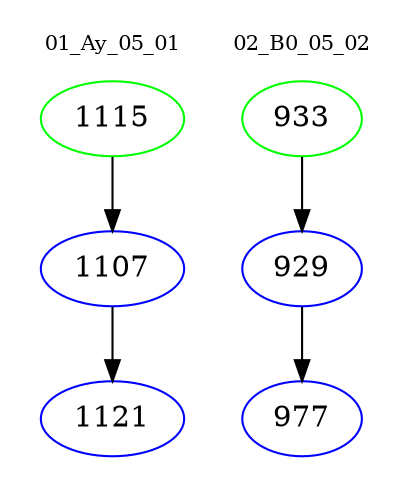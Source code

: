 digraph{
subgraph cluster_0 {
color = white
label = "01_Ay_05_01";
fontsize=10;
T0_1115 [label="1115", color="green"]
T0_1115 -> T0_1107 [color="black"]
T0_1107 [label="1107", color="blue"]
T0_1107 -> T0_1121 [color="black"]
T0_1121 [label="1121", color="blue"]
}
subgraph cluster_1 {
color = white
label = "02_B0_05_02";
fontsize=10;
T1_933 [label="933", color="green"]
T1_933 -> T1_929 [color="black"]
T1_929 [label="929", color="blue"]
T1_929 -> T1_977 [color="black"]
T1_977 [label="977", color="blue"]
}
}
